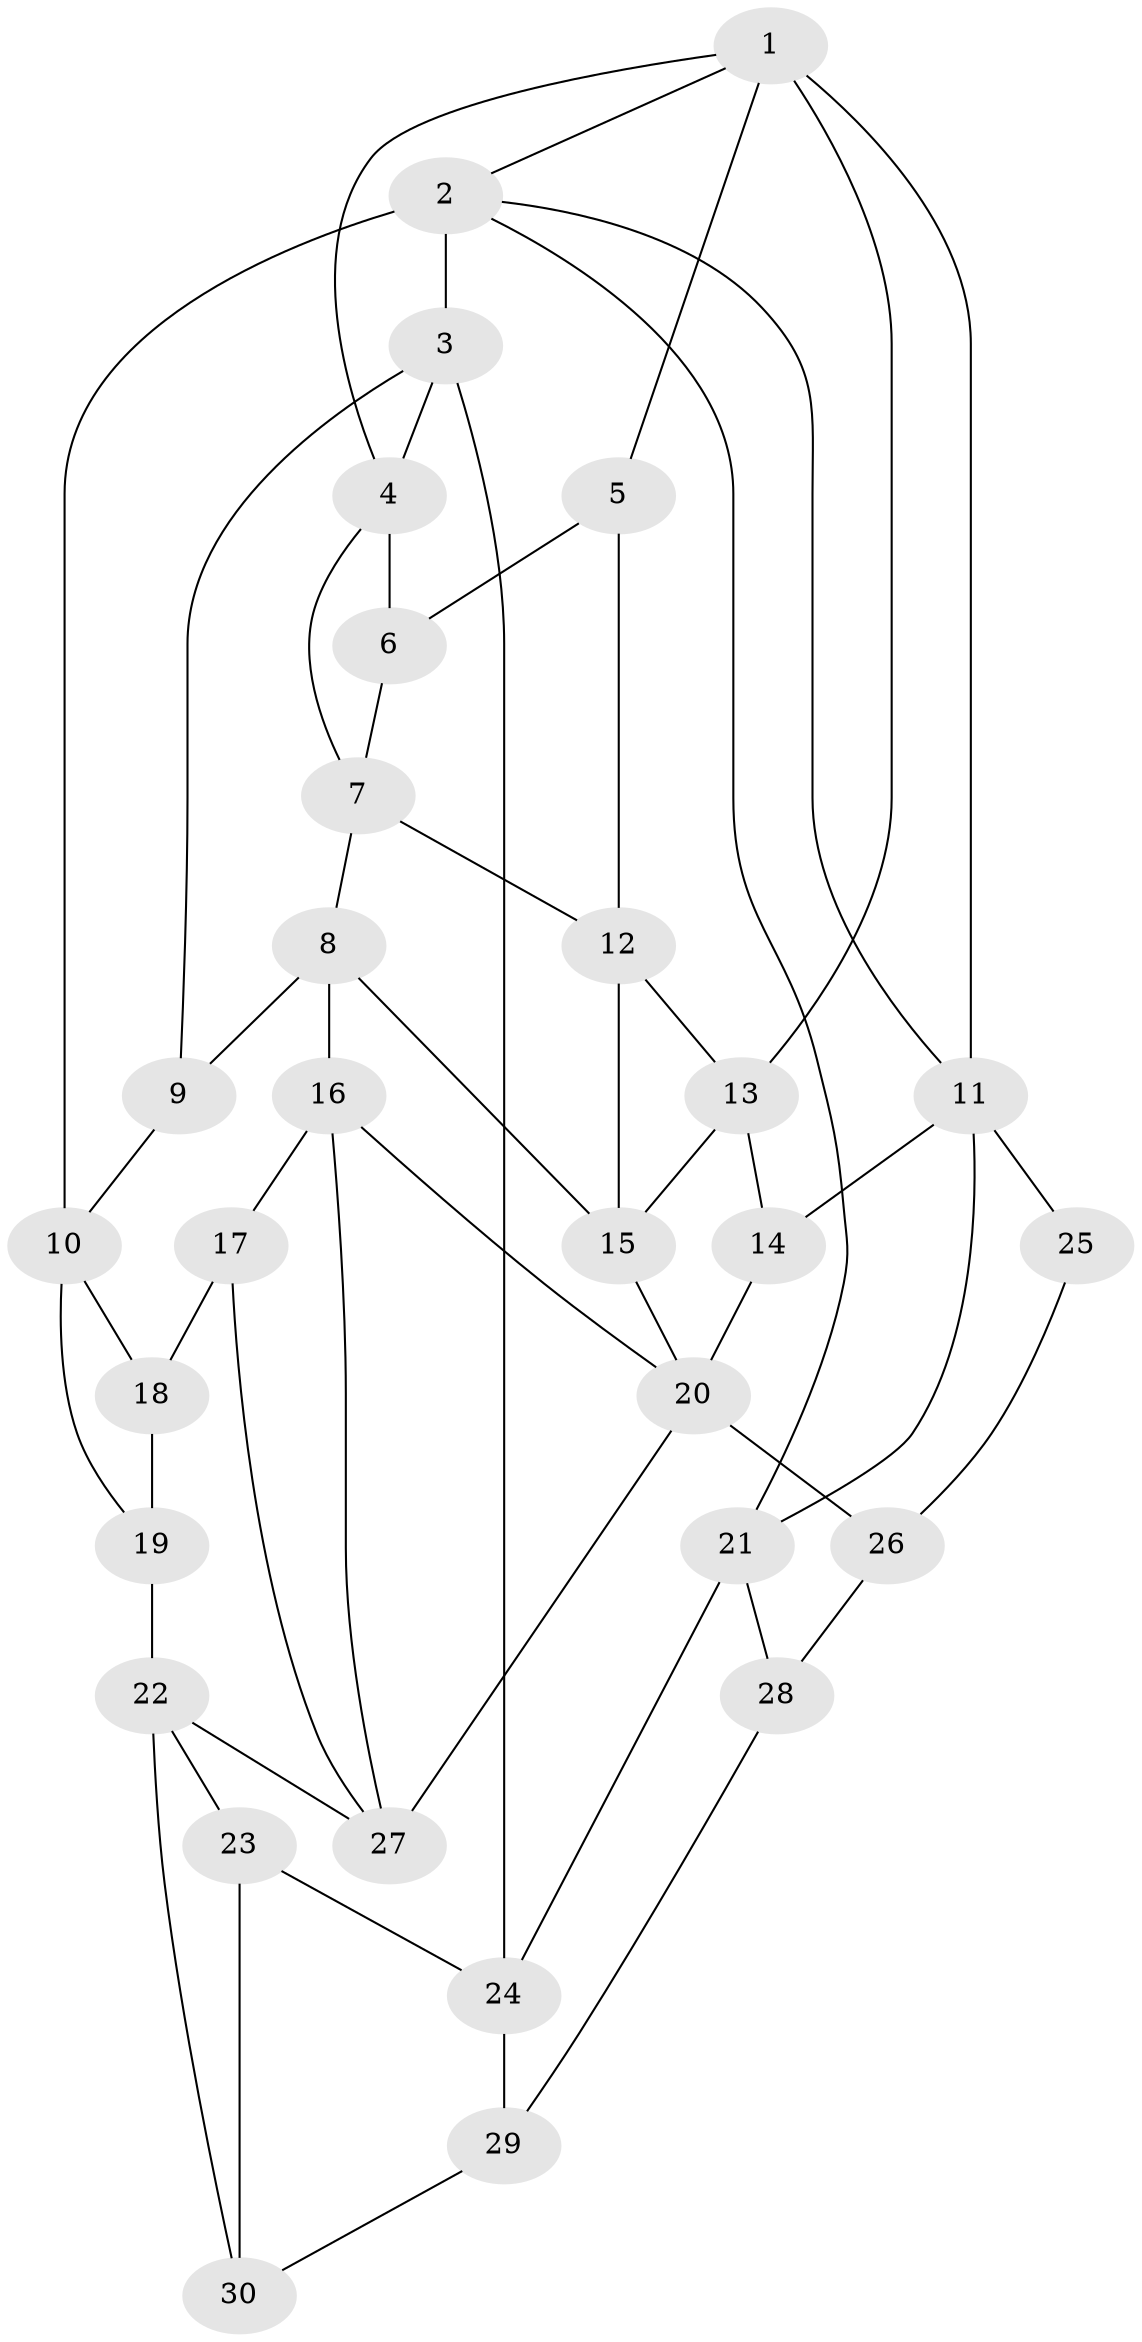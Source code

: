 // original degree distribution, {3: 0.02040816326530612, 6: 0.22448979591836735, 5: 0.5102040816326531, 4: 0.24489795918367346}
// Generated by graph-tools (version 1.1) at 2025/54/03/04/25 22:54:22]
// undirected, 30 vertices, 55 edges
graph export_dot {
  node [color=gray90,style=filled];
  1;
  2;
  3;
  4;
  5;
  6;
  7;
  8;
  9;
  10;
  11;
  12;
  13;
  14;
  15;
  16;
  17;
  18;
  19;
  20;
  21;
  22;
  23;
  24;
  25;
  26;
  27;
  28;
  29;
  30;
  1 -- 2 [weight=1.0];
  1 -- 4 [weight=1.0];
  1 -- 5 [weight=1.0];
  1 -- 11 [weight=2.0];
  1 -- 13 [weight=1.0];
  2 -- 3 [weight=2.0];
  2 -- 10 [weight=2.0];
  2 -- 11 [weight=1.0];
  2 -- 21 [weight=1.0];
  3 -- 4 [weight=1.0];
  3 -- 9 [weight=1.0];
  3 -- 24 [weight=1.0];
  4 -- 6 [weight=2.0];
  4 -- 7 [weight=1.0];
  5 -- 6 [weight=1.0];
  5 -- 12 [weight=1.0];
  6 -- 7 [weight=1.0];
  7 -- 8 [weight=1.0];
  7 -- 12 [weight=1.0];
  8 -- 9 [weight=2.0];
  8 -- 15 [weight=1.0];
  8 -- 16 [weight=2.0];
  9 -- 10 [weight=2.0];
  10 -- 18 [weight=1.0];
  10 -- 19 [weight=1.0];
  11 -- 14 [weight=2.0];
  11 -- 21 [weight=1.0];
  11 -- 25 [weight=2.0];
  12 -- 13 [weight=1.0];
  12 -- 15 [weight=3.0];
  13 -- 14 [weight=2.0];
  13 -- 15 [weight=1.0];
  14 -- 20 [weight=1.0];
  15 -- 20 [weight=1.0];
  16 -- 17 [weight=1.0];
  16 -- 20 [weight=1.0];
  16 -- 27 [weight=1.0];
  17 -- 18 [weight=1.0];
  17 -- 27 [weight=1.0];
  18 -- 19 [weight=4.0];
  19 -- 22 [weight=1.0];
  20 -- 26 [weight=2.0];
  20 -- 27 [weight=1.0];
  21 -- 24 [weight=1.0];
  21 -- 28 [weight=2.0];
  22 -- 23 [weight=1.0];
  22 -- 27 [weight=1.0];
  22 -- 30 [weight=2.0];
  23 -- 24 [weight=1.0];
  23 -- 30 [weight=2.0];
  24 -- 29 [weight=2.0];
  25 -- 26 [weight=1.0];
  26 -- 28 [weight=2.0];
  28 -- 29 [weight=2.0];
  29 -- 30 [weight=2.0];
}
